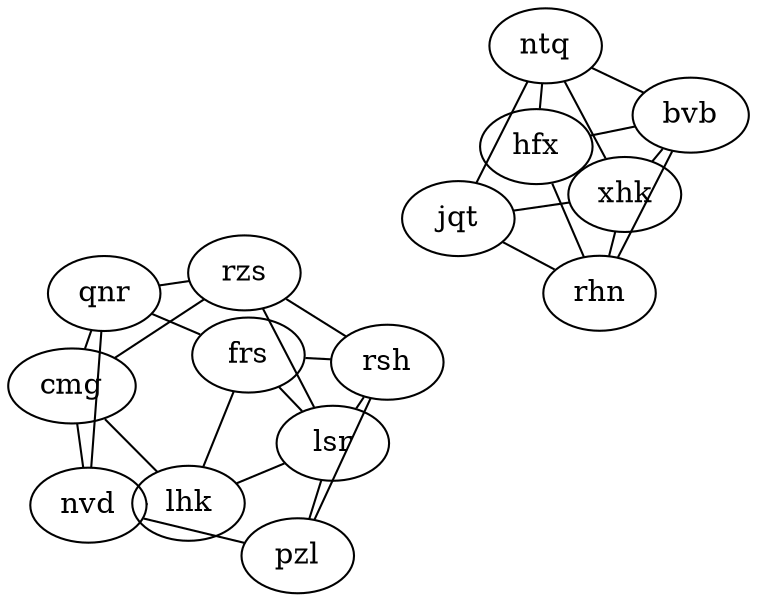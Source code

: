digraph D {
    graph [concentrate=true];
    layout=neato;
    // rankdir=LR;
    edge [dir=none];

    jqt -> {xhk rhn ntq};
    rhn -> {bvb xhk jqt hfx};
    xhk -> {bvb jqt hfx ntq rhn};
    nvd -> {pzl lhk cmg qnr};
    rsh -> {frs lsr pzl rzs};
    frs -> {lsr rsh qnr lhk};
    pzl -> {nvd lsr rsh};
    lsr -> {rzs pzl rsh frs lhk};
    hfx -> {bvb ntq xhk rhn};
    cmg -> {rzs lhk qnr nvd};
    qnr -> {cmg rzs nvd frs};
    lhk -> {cmg frs lsr nvd};
    bvb -> {hfx ntq xhk rhn};
    ntq -> {bvb xhk jqt hfx};
    rzs -> {cmg lsr rsh qnr};
}
